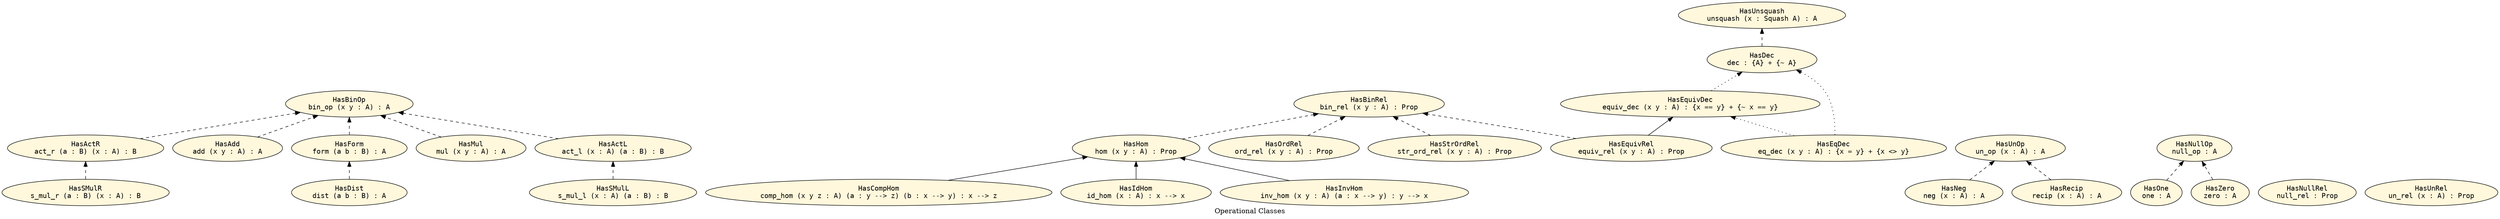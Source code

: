 digraph Has {
  label = "Operational Classes"
  rankdir = BT

  node [fontname = monospace, style = filled, fillcolor = cornsilk]

  HasActL [label = "\N\nact_l (x : A) (a : B) : B"]
  HasActR [label = "\N\nact_r (a : B) (x : A) : B"]
  HasAdd [label = "\N\nadd (x y : A) : A"]
  HasBinOp [label = "\N\nbin_op (x y : A) : A"]
  HasBinRel [label = "\N\nbin_rel (x y : A) : Prop"]
  HasCompHom [label = "\N\ncomp_hom (x y z : A) (a : y --> z) (b : x --> y) : x --> z"]
  HasDec [label = "\N\ndec : {A} + {~ A}"]
  HasDist [label = "\N\ndist (a b : B) : A"]
  HasEqDec [label = "\N\neq_dec (x y : A) : {x = y} + {x <> y}"]
  HasEquivDec [label = "\N\nequiv_dec (x y : A) : {x == y} + {~ x == y}"]
  HasEquivRel [label = "\N\nequiv_rel (x y : A) : Prop"]
  HasForm [label = "\N\nform (a b : B) : A"]
  HasHom [label = "\N\nhom (x y : A) : Prop"]
  HasIdHom [label = "\N\nid_hom (x : A) : x --> x"]
  HasInvHom [label = "\N\ninv_hom (x y : A) (a : x --> y) : y --> x"]
  HasMul [label = "\N\nmul (x y : A) : A"]
  HasNeg [label = "\N\nneg (x : A) : A"]
  HasNullOp [label = "\N\nnull_op : A"]
  HasNullRel [label = "\N\nnull_rel : Prop"]
  HasOne [label = "\N\none : A"]
  HasOrdRel [label = "\N\nord_rel (x y : A) : Prop"]
  HasRecip [label = "\N\nrecip (x : A) : A"]
  HasSMulL [label = "\N\ns_mul_l (x : A) (a : B) : B"]
  HasSMulR [label = "\N\ns_mul_r (a : B) (x : A) : B"]
  HasStrOrdRel [label = "\N\nstr_ord_rel (x y : A) : Prop"]
  HasUnOp [label = "\N\nun_op (x : A) : A"]
  HasUnRel [label = "\N\nun_rel (x : A) : Prop"]
  HasUnsquash [label = "\N\nunsquash (x : Squash A) : A"]
  HasZero [label = "\N\nzero : A"]

  node [style = dashed]

  // Constraints

  edge [style = solid]

  HasCompHom -> HasHom
  HasEquivRel -> HasEquivDec
  HasIdHom -> HasHom
  HasInvHom -> HasHom

  // Subclasses

  edge [style = dashed]

  HasActL -> HasBinOp
  HasActR -> HasBinOp
  HasAdd -> HasBinOp
  HasDec -> HasUnsquash
  HasDist -> HasForm
  HasEquivRel -> HasBinRel
  HasForm -> HasBinOp
  HasHom -> HasBinRel
  HasMul -> HasBinOp
  HasNeg -> HasUnOp
  HasOne -> HasNullOp
  HasOrdRel -> HasBinRel
  HasRecip -> HasUnOp
  HasSMulL -> HasActL
  HasSMulR -> HasActR
  HasStrOrdRel -> HasBinRel
  HasZero -> HasNullOp

  // Specializations

  edge [style = dotted]

  HasEqDec -> HasDec
  HasEqDec -> HasEquivDec
  HasEquivDec -> HasDec
}
